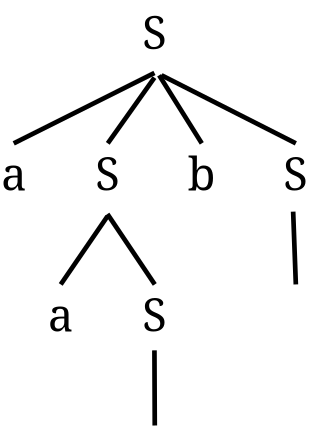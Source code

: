 <?xml version="1.0" encoding="UTF-8"?>
<dia:diagram xmlns:dia="http://www.lysator.liu.se/~alla/dia/"><dia:layer name="Background" visible="true"><dia:object type="Standard - Text" version="0" id="O0"><dia:attribute name="obj_pos"><dia:point val="7,11"/></dia:attribute><dia:attribute name="obj_bb"><dia:rectangle val="6.743,10.052;7.257,11.252"/></dia:attribute><dia:attribute name="text"><dia:composite type="text"><dia:attribute name="string"><dia:string>#a#</dia:string></dia:attribute><dia:attribute name="font"><dia:font name="Times-Roman"/></dia:attribute><dia:attribute name="height"><dia:real val="1.2"/></dia:attribute><dia:attribute name="pos"><dia:point val="7,11"/></dia:attribute><dia:attribute name="color"><dia:color val="#000000"/></dia:attribute><dia:attribute name="alignment"><dia:enum val="1"/></dia:attribute></dia:composite></dia:attribute></dia:object><dia:object type="Standard - Text" version="0" id="O1"><dia:attribute name="obj_pos"><dia:point val="9,5"/></dia:attribute><dia:attribute name="obj_bb"><dia:rectangle val="8.677,4.052;9.323,5.252"/></dia:attribute><dia:attribute name="text"><dia:composite type="text"><dia:attribute name="string"><dia:string>#S#</dia:string></dia:attribute><dia:attribute name="font"><dia:font name="Times-Roman"/></dia:attribute><dia:attribute name="height"><dia:real val="1.2"/></dia:attribute><dia:attribute name="pos"><dia:point val="9,5"/></dia:attribute><dia:attribute name="color"><dia:color val="#000000"/></dia:attribute><dia:attribute name="alignment"><dia:enum val="1"/></dia:attribute></dia:composite></dia:attribute></dia:object><dia:object type="Standard - Text" version="0" id="O2"><dia:attribute name="obj_pos"><dia:point val="6,8"/></dia:attribute><dia:attribute name="obj_bb"><dia:rectangle val="5.743,7.052;6.257,8.252"/></dia:attribute><dia:attribute name="text"><dia:composite type="text"><dia:attribute name="string"><dia:string>#a#</dia:string></dia:attribute><dia:attribute name="font"><dia:font name="Times-Roman"/></dia:attribute><dia:attribute name="height"><dia:real val="1.2"/></dia:attribute><dia:attribute name="pos"><dia:point val="6,8"/></dia:attribute><dia:attribute name="color"><dia:color val="#000000"/></dia:attribute><dia:attribute name="alignment"><dia:enum val="1"/></dia:attribute></dia:composite></dia:attribute></dia:object><dia:object type="Standard - Text" version="0" id="O3"><dia:attribute name="obj_pos"><dia:point val="8,8"/></dia:attribute><dia:attribute name="obj_bb"><dia:rectangle val="7.677,7.052;8.323,8.252"/></dia:attribute><dia:attribute name="text"><dia:composite type="text"><dia:attribute name="string"><dia:string>#S#</dia:string></dia:attribute><dia:attribute name="font"><dia:font name="Times-Roman"/></dia:attribute><dia:attribute name="height"><dia:real val="1.2"/></dia:attribute><dia:attribute name="pos"><dia:point val="8,8"/></dia:attribute><dia:attribute name="color"><dia:color val="#000000"/></dia:attribute><dia:attribute name="alignment"><dia:enum val="1"/></dia:attribute></dia:composite></dia:attribute></dia:object><dia:object type="Standard - Text" version="0" id="O4"><dia:attribute name="obj_pos"><dia:point val="12,8"/></dia:attribute><dia:attribute name="obj_bb"><dia:rectangle val="11.677,7.052;12.323,8.252"/></dia:attribute><dia:attribute name="text"><dia:composite type="text"><dia:attribute name="string"><dia:string>#S#</dia:string></dia:attribute><dia:attribute name="font"><dia:font name="Times-Roman"/></dia:attribute><dia:attribute name="height"><dia:real val="1.2"/></dia:attribute><dia:attribute name="pos"><dia:point val="12,8"/></dia:attribute><dia:attribute name="color"><dia:color val="#000000"/></dia:attribute><dia:attribute name="alignment"><dia:enum val="1"/></dia:attribute></dia:composite></dia:attribute></dia:object><dia:object type="Standard - Text" version="0" id="O5"><dia:attribute name="obj_pos"><dia:point val="10,8"/></dia:attribute><dia:attribute name="obj_bb"><dia:rectangle val="9.71,7.052;10.29,8.252"/></dia:attribute><dia:attribute name="text"><dia:composite type="text"><dia:attribute name="string"><dia:string>#b#</dia:string></dia:attribute><dia:attribute name="font"><dia:font name="Times-Roman"/></dia:attribute><dia:attribute name="height"><dia:real val="1.2"/></dia:attribute><dia:attribute name="pos"><dia:point val="10,8"/></dia:attribute><dia:attribute name="color"><dia:color val="#000000"/></dia:attribute><dia:attribute name="alignment"><dia:enum val="1"/></dia:attribute></dia:composite></dia:attribute></dia:object><dia:object type="Standard - Line" version="0" id="O6"><dia:attribute name="obj_pos"><dia:point val="6,7"/></dia:attribute><dia:attribute name="obj_bb"><dia:rectangle val="5.933,5.435;9.06,7.067"/></dia:attribute><dia:attribute name="conn_endpoints"><dia:point val="6,7"/><dia:point val="8.993,5.502"/></dia:attribute><dia:attribute name="numcp"><dia:int val="1"/></dia:attribute></dia:object><dia:object type="Standard - Line" version="0" id="O7"><dia:attribute name="obj_pos"><dia:point val="8.993,5.602"/></dia:attribute><dia:attribute name="obj_bb"><dia:rectangle val="7.93,5.532;9.062,7.07"/></dia:attribute><dia:attribute name="conn_endpoints"><dia:point val="8.993,5.602"/><dia:point val="8,7"/></dia:attribute><dia:attribute name="numcp"><dia:int val="1"/></dia:attribute></dia:object><dia:object type="Standard - Line" version="0" id="O8"><dia:attribute name="obj_pos"><dia:point val="9.093,5.552"/></dia:attribute><dia:attribute name="obj_bb"><dia:rectangle val="9.024,5.483;10.069,7.069"/></dia:attribute><dia:attribute name="conn_endpoints"><dia:point val="9.093,5.552"/><dia:point val="10,7"/></dia:attribute><dia:attribute name="numcp"><dia:int val="1"/></dia:attribute></dia:object><dia:object type="Standard - Line" version="0" id="O9"><dia:attribute name="obj_pos"><dia:point val="9.143,5.552"/></dia:attribute><dia:attribute name="obj_bb"><dia:rectangle val="9.075,5.485;12.067,7.067"/></dia:attribute><dia:attribute name="conn_endpoints"><dia:point val="9.143,5.552"/><dia:point val="12,7"/></dia:attribute><dia:attribute name="numcp"><dia:int val="1"/></dia:attribute></dia:object><dia:object type="Standard - Line" version="0" id="O10"><dia:attribute name="obj_pos"><dia:point val="7.993,8.552"/></dia:attribute><dia:attribute name="obj_bb"><dia:rectangle val="6.93,8.482;8.062,10.069"/></dia:attribute><dia:attribute name="conn_endpoints"><dia:point val="7.993,8.552"/><dia:point val="7,10"/></dia:attribute><dia:attribute name="numcp"><dia:int val="1"/></dia:attribute></dia:object><dia:object type="Standard - Line" version="0" id="O11"><dia:attribute name="obj_pos"><dia:point val="11.943,8.452"/></dia:attribute><dia:attribute name="obj_bb"><dia:rectangle val="11.891,8.4;12.052,10.052"/></dia:attribute><dia:attribute name="conn_endpoints"><dia:point val="11.943,8.452"/><dia:point val="12,10"/></dia:attribute><dia:attribute name="numcp"><dia:int val="1"/></dia:attribute></dia:object><dia:object type="Standard - Line" version="0" id="O12"><dia:attribute name="obj_pos"><dia:point val="7.993,8.502"/></dia:attribute><dia:attribute name="obj_bb"><dia:rectangle val="7.923,8.433;9.069,10.069"/></dia:attribute><dia:attribute name="conn_endpoints"><dia:point val="7.993,8.502"/><dia:point val="9,10"/></dia:attribute><dia:attribute name="numcp"><dia:int val="1"/></dia:attribute></dia:object><dia:object type="Standard - Text" version="0" id="O13"><dia:attribute name="obj_pos"><dia:point val="9,11"/></dia:attribute><dia:attribute name="obj_bb"><dia:rectangle val="8.677,10.052;9.323,11.252"/></dia:attribute><dia:attribute name="text"><dia:composite type="text"><dia:attribute name="string"><dia:string>#S#</dia:string></dia:attribute><dia:attribute name="font"><dia:font name="Times-Roman"/></dia:attribute><dia:attribute name="height"><dia:real val="1.2"/></dia:attribute><dia:attribute name="pos"><dia:point val="9,11"/></dia:attribute><dia:attribute name="color"><dia:color val="#000000"/></dia:attribute><dia:attribute name="alignment"><dia:enum val="1"/></dia:attribute></dia:composite></dia:attribute></dia:object><dia:object type="Standard - Line" version="0" id="O14"><dia:attribute name="obj_pos"><dia:point val="8.993,11.402"/></dia:attribute><dia:attribute name="obj_bb"><dia:rectangle val="8.942,11.352;9.05,13.05"/></dia:attribute><dia:attribute name="conn_endpoints"><dia:point val="8.993,11.402"/><dia:point val="9,13"/></dia:attribute><dia:attribute name="numcp"><dia:int val="1"/></dia:attribute></dia:object></dia:layer></dia:diagram>
